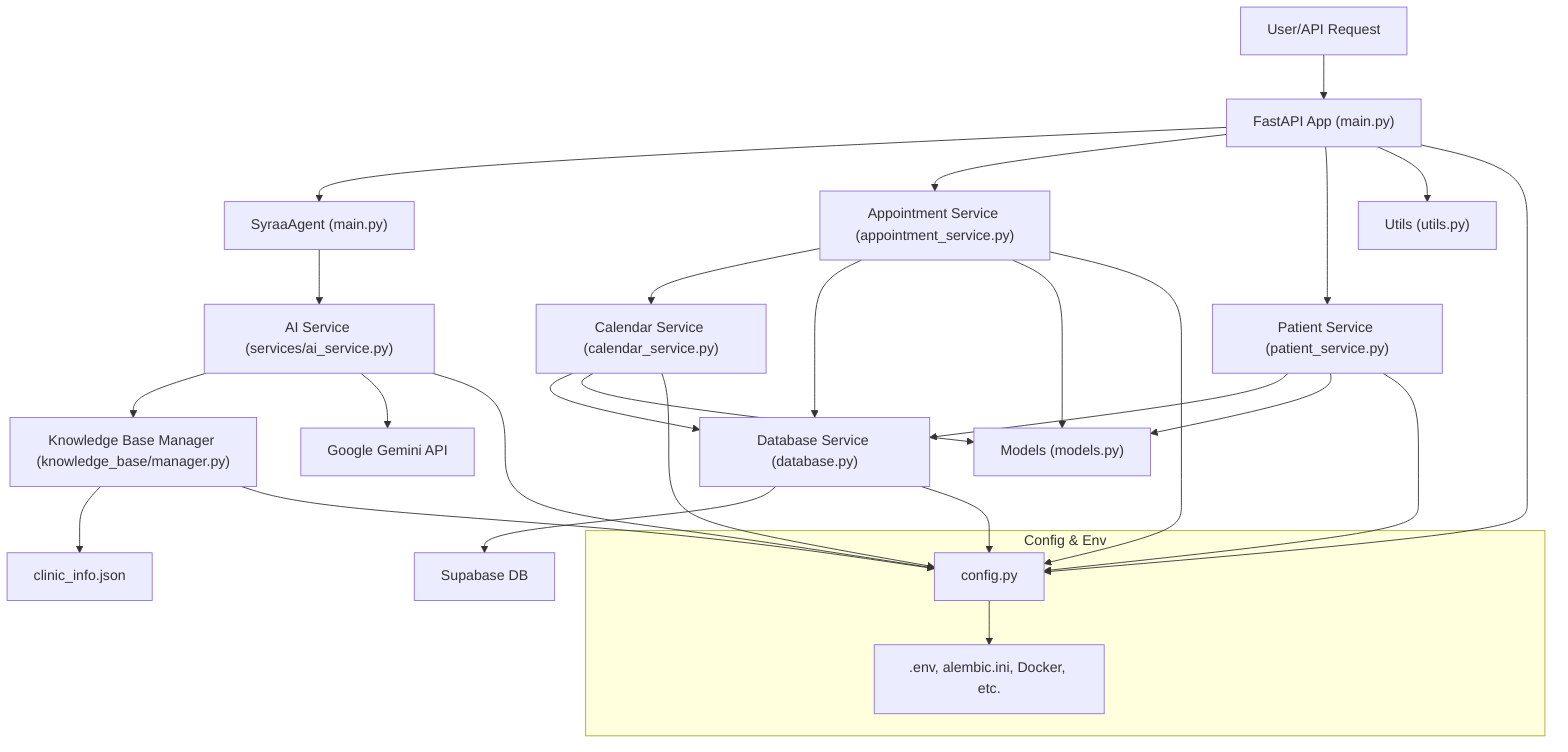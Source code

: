 flowchart TD
    A["User/API Request"] --> B["FastAPI App (main.py)"]
    B --> C["SyraaAgent (main.py)"]
    C --> D["AI Service (services/ai_service.py)"]
    D --> E["Knowledge Base Manager (knowledge_base/manager.py)"]
    B --> F["Appointment Service (appointment_service.py)"]
    F --> G["Calendar Service (calendar_service.py)"]
    F --> H["Database Service (database.py)"]
    F --> I["Models (models.py)"]
    B --> J["Patient Service (patient_service.py)"]
    J --> H
    J --> I
    G --> H
    G --> I
    D --> K["Google Gemini API"]
    B --> L["Utils (utils.py)"]
    H --> M["Supabase DB"]
    E --> N["clinic_info.json"]
    subgraph "Config & Env"
      O["config.py"]
      P[".env, alembic.ini, Docker, etc."]
    end
    B --> O
    O --> P
    H --> O
    D --> O
    F --> O
    J --> O
    G --> O
    E --> O